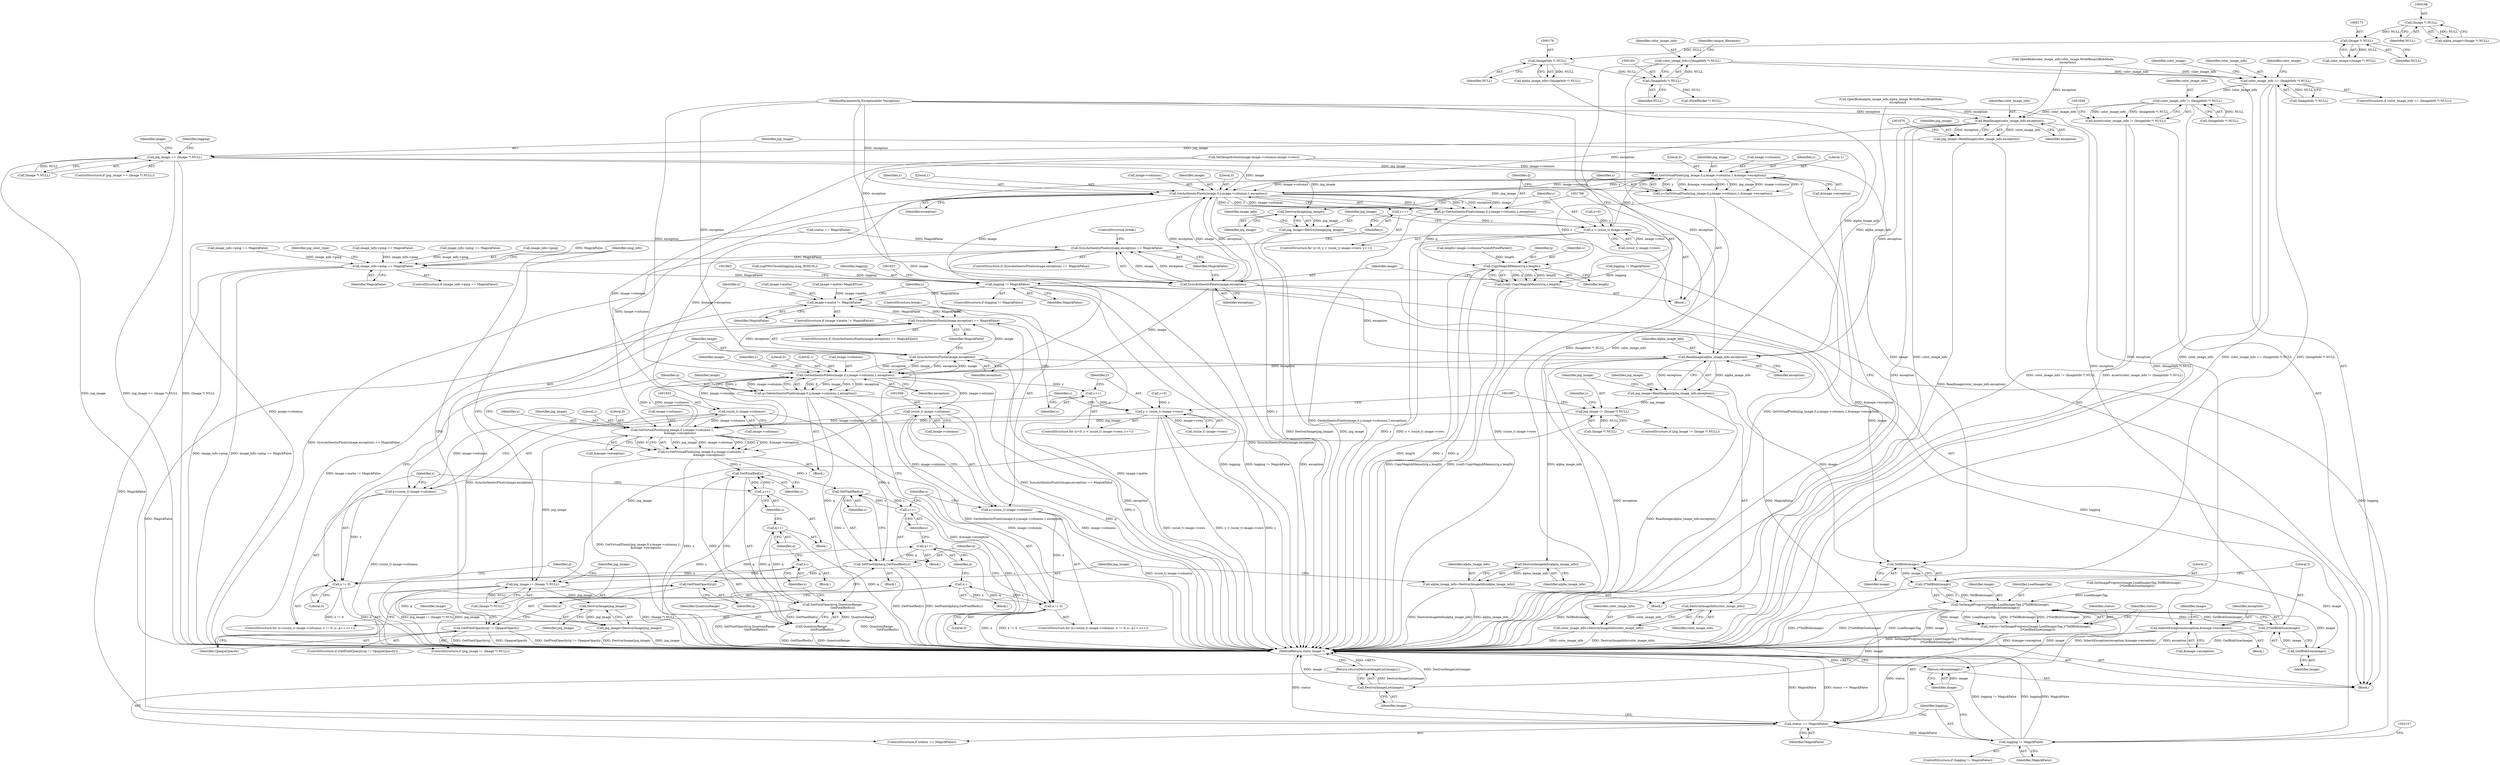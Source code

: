digraph "0_ImageMagick_46e3aabbf8d59a1bdebdbb65acb9b9e0484577d3@pointer" {
"1000180" [label="(Call,color_image_info=(ImageInfo *) NULL)"];
"1000182" [label="(Call,(ImageInfo *) NULL)"];
"1000177" [label="(Call,(ImageInfo *) NULL)"];
"1000172" [label="(Call,(Image *) NULL)"];
"1000167" [label="(Call,(Image *) NULL)"];
"1001589" [label="(Call,color_image_info == (ImageInfo *) NULL)"];
"1001643" [label="(Call,color_image_info != (ImageInfo *) NULL)"];
"1001642" [label="(Call,assert(color_image_info != (ImageInfo *) NULL))"];
"1001666" [label="(Call,ReadImage(color_image_info,exception))"];
"1001664" [label="(Call,jng_image=ReadImage(color_image_info,exception))"];
"1001686" [label="(Call,jng_image == (Image *) NULL)"];
"1001762" [label="(Call,GetVirtualPixels(jng_image,0,y,image->columns,1,&image->exception))"];
"1001760" [label="(Call,s=GetVirtualPixels(jng_image,0,y,image->columns,1,&image->exception))"];
"1001787" [label="(Call,CopyMagickMemory(q,s,length))"];
"1001785" [label="(Call,(void) CopyMagickMemory(q,s,length))"];
"1001776" [label="(Call,GetAuthenticPixels(image,0,y,image->columns,1,exception))"];
"1001757" [label="(Call,y++)"];
"1001750" [label="(Call,y < (ssize_t) image->rows)"];
"1001774" [label="(Call,q=GetAuthenticPixels(image,0,y,image->columns,1,exception))"];
"1001793" [label="(Call,SyncAuthenticPixels(image,exception))"];
"1001792" [label="(Call,SyncAuthenticPixels(image,exception) == MagickFalse)"];
"1001803" [label="(Call,image_info->ping == MagickFalse)"];
"1001853" [label="(Call,logging != MagickFalse)"];
"1001924" [label="(Call,image->matte != MagickFalse)"];
"1001990" [label="(Call,SyncAuthenticPixels(image,exception) == MagickFalse)"];
"1002146" [label="(Call,status == MagickFalse)"];
"1002153" [label="(Call,logging != MagickFalse)"];
"1001875" [label="(Call,ReadImage(alpha_image_info,exception))"];
"1001873" [label="(Call,jng_image=ReadImage(alpha_image_info,exception))"];
"1001879" [label="(Call,jng_image != (Image *) NULL)"];
"1001900" [label="(Call,GetVirtualPixels(jng_image,0,y,image->columns,1,\n                &image->exception))"];
"1001898" [label="(Call,s=GetVirtualPixels(jng_image,0,y,image->columns,1,\n                &image->exception))"];
"1001952" [label="(Call,GetPixelRed(s))"];
"1001946" [label="(Call,s++)"];
"1001950" [label="(Call,QuantumRange-\n                      GetPixelRed(s))"];
"1001948" [label="(Call,SetPixelOpacity(q,QuantumRange-\n                      GetPixelRed(s)))"];
"1001944" [label="(Call,q++)"];
"1001977" [label="(Call,GetPixelRed(s))"];
"1001972" [label="(Call,s++)"];
"1001975" [label="(Call,SetPixelAlpha(q,GetPixelRed(s)))"];
"1001981" [label="(Call,GetPixelOpacity(q))"];
"1001970" [label="(Call,q++)"];
"1001980" [label="(Call,GetPixelOpacity(q) != OpaqueOpacity)"];
"1001914" [label="(Call,GetAuthenticPixels(image,0,y,image->columns,1,exception))"];
"1001895" [label="(Call,y++)"];
"1001888" [label="(Call,y < (ssize_t) image->rows)"];
"1001912" [label="(Call,q=GetAuthenticPixels(image,0,y,image->columns,1,exception))"];
"1001932" [label="(Call,(ssize_t) image->columns)"];
"1001930" [label="(Call,x=(ssize_t) image->columns)"];
"1001937" [label="(Call,x != 0)"];
"1001941" [label="(Call,x--)"];
"1001958" [label="(Call,(ssize_t) image->columns)"];
"1001956" [label="(Call,x=(ssize_t) image->columns)"];
"1001963" [label="(Call,x != 0)"];
"1001967" [label="(Call,x--)"];
"1001991" [label="(Call,SyncAuthenticPixels(image,exception))"];
"1002139" [label="(Call,TellBlob(image))"];
"1002137" [label="(Call,2*TellBlob(image))"];
"1002134" [label="(Call,SetImageProgress(image,LoadImagesTag,2*TellBlob(image),\n    2*GetBlobSize(image)))"];
"1002132" [label="(Call,status=SetImageProgress(image,LoadImagesTag,2*TellBlob(image),\n    2*GetBlobSize(image)))"];
"1002150" [label="(Call,DestroyImageList(image))"];
"1002149" [label="(Return,return(DestroyImageList(image));)"];
"1002163" [label="(Return,return(image);)"];
"1002143" [label="(Call,GetBlobSize(image))"];
"1002141" [label="(Call,2*GetBlobSize(image))"];
"1002013" [label="(Call,jng_image != (Image *) NULL)"];
"1002020" [label="(Call,DestroyImage(jng_image))"];
"1002018" [label="(Call,jng_image=DestroyImage(jng_image))"];
"1002010" [label="(Call,DestroyImageInfo(alpha_image_info))"];
"1002008" [label="(Call,alpha_image_info=DestroyImageInfo(alpha_image_info))"];
"1001800" [label="(Call,DestroyImage(jng_image))"];
"1001798" [label="(Call,jng_image=DestroyImage(jng_image))"];
"1001683" [label="(Call,DestroyImageInfo(color_image_info))"];
"1001681" [label="(Call,color_image_info=DestroyImageInfo(color_image_info))"];
"1001737" [label="(Call,InheritException(exception,&image->exception))"];
"1001745" [label="(Identifier,image)"];
"1001807" [label="(Identifier,MagickFalse)"];
"1001668" [label="(Identifier,exception)"];
"1001855" [label="(Identifier,MagickFalse)"];
"1001770" [label="(Call,&image->exception)"];
"1001800" [label="(Call,DestroyImage(jng_image))"];
"1001736" [label="(Block,)"];
"1001792" [label="(Call,SyncAuthenticPixels(image,exception) == MagickFalse)"];
"1001813" [label="(Block,)"];
"1001923" [label="(ControlStructure,if (image->matte != MagickFalse))"];
"1002011" [label="(Identifier,alpha_image_info)"];
"1001776" [label="(Call,GetAuthenticPixels(image,0,y,image->columns,1,exception))"];
"1001682" [label="(Identifier,color_image_info)"];
"1001759" [label="(Block,)"];
"1001924" [label="(Call,image->matte != MagickFalse)"];
"1001779" [label="(Identifier,y)"];
"1001944" [label="(Call,q++)"];
"1001960" [label="(Call,image->columns)"];
"1001931" [label="(Identifier,x)"];
"1000174" [label="(Identifier,NULL)"];
"1001789" [label="(Identifier,s)"];
"1001876" [label="(Identifier,alpha_image_info)"];
"1001907" [label="(Literal,1)"];
"1001733" [label="(Call,status == MagickFalse)"];
"1001761" [label="(Identifier,s)"];
"1001877" [label="(Identifier,exception)"];
"1002165" [label="(MethodReturn,static Image *)"];
"1002148" [label="(Identifier,MagickFalse)"];
"1001902" [label="(Literal,0)"];
"1001751" [label="(Identifier,y)"];
"1001922" [label="(Identifier,exception)"];
"1001666" [label="(Call,ReadImage(color_image_info,exception))"];
"1001665" [label="(Identifier,jng_image)"];
"1001974" [label="(Block,)"];
"1002025" [label="(Identifier,mng_info)"];
"1000169" [label="(Identifier,NULL)"];
"1001951" [label="(Identifier,QuantumRange)"];
"1001724" [label="(Call,SetImageExtent(image,image->columns,image->rows))"];
"1001937" [label="(Call,x != 0)"];
"1000120" [label="(MethodParameterIn,ExceptionInfo *exception)"];
"1001968" [label="(Identifier,x)"];
"1001799" [label="(Identifier,jng_image)"];
"1001796" [label="(Identifier,MagickFalse)"];
"1001955" [label="(ControlStructure,for (x=(ssize_t) image->columns; x != 0; x--,q++,s++))"];
"1001790" [label="(Identifier,length)"];
"1001921" [label="(Literal,1)"];
"1001970" [label="(Call,q++)"];
"1001884" [label="(ControlStructure,for (y=0; y < (ssize_t) image->rows; y++))"];
"1001956" [label="(Call,x=(ssize_t) image->columns)"];
"1001952" [label="(Call,GetPixelRed(s))"];
"1000186" [label="(Identifier,unique_filenames)"];
"1001803" [label="(Call,image_info->ping == MagickFalse)"];
"1001995" [label="(ControlStructure,break;)"];
"1002135" [label="(Identifier,image)"];
"1001972" [label="(Call,s++)"];
"1002154" [label="(Identifier,logging)"];
"1001934" [label="(Call,image->columns)"];
"1001766" [label="(Call,image->columns)"];
"1002018" [label="(Call,jng_image=DestroyImage(jng_image))"];
"1002019" [label="(Identifier,jng_image)"];
"1001977" [label="(Call,GetPixelRed(s))"];
"1000654" [label="(Call,OpenBlob(color_image_info,color_image,WriteBinaryBlobMode,\n          exception))"];
"1001765" [label="(Identifier,y)"];
"1001774" [label="(Call,q=GetAuthenticPixels(image,0,y,image->columns,1,exception))"];
"1001928" [label="(Identifier,MagickFalse)"];
"1001918" [label="(Call,image->columns)"];
"1001994" [label="(Identifier,MagickFalse)"];
"1002163" [label="(Return,return(image);)"];
"1000673" [label="(Call,image_info->ping == MagickFalse)"];
"1001853" [label="(Call,logging != MagickFalse)"];
"1001643" [label="(Call,color_image_info != (ImageInfo *) NULL)"];
"1001983" [label="(Identifier,OpaqueOpacity)"];
"1001791" [label="(ControlStructure,if (SyncAuthenticPixels(image,exception) == MagickFalse))"];
"1002142" [label="(Literal,2)"];
"1001958" [label="(Call,(ssize_t) image->columns)"];
"1001683" [label="(Call,DestroyImageInfo(color_image_info))"];
"1001664" [label="(Call,jng_image=ReadImage(color_image_info,exception))"];
"1000910" [label="(Call,image_info->ping == MagickFalse)"];
"1001750" [label="(Call,y < (ssize_t) image->rows)"];
"1001976" [label="(Identifier,q)"];
"1001929" [label="(ControlStructure,for (x=(ssize_t) image->columns; x != 0; x--,q++,s++))"];
"1001797" [label="(ControlStructure,break;)"];
"1001896" [label="(Identifier,y)"];
"1002164" [label="(Identifier,image)"];
"1001804" [label="(Call,image_info->ping)"];
"1001963" [label="(Call,x != 0)"];
"1001875" [label="(Call,ReadImage(alpha_image_info,exception))"];
"1001953" [label="(Identifier,s)"];
"1002012" [label="(ControlStructure,if (jng_image != (Image *) NULL))"];
"1001885" [label="(Call,y=0)"];
"1000747" [label="(Call,OpenBlob(alpha_image_info,alpha_image,WriteBinaryBlobMode,\n              exception))"];
"1002153" [label="(Call,logging != MagickFalse)"];
"1002132" [label="(Call,status=SetImageProgress(image,LoadImagesTag,2*TellBlob(image),\n    2*GetBlobSize(image)))"];
"1001949" [label="(Identifier,q)"];
"1001597" [label="(Identifier,color_image)"];
"1001969" [label="(Block,)"];
"1001890" [label="(Call,(ssize_t) image->rows)"];
"1002137" [label="(Call,2*TellBlob(image))"];
"1001645" [label="(Call,(ImageInfo *) NULL)"];
"1002013" [label="(Call,jng_image != (Image *) NULL)"];
"1002136" [label="(Identifier,LoadImagesTag)"];
"1002008" [label="(Call,alpha_image_info=DestroyImageInfo(alpha_image_info))"];
"1001915" [label="(Identifier,image)"];
"1001897" [label="(Block,)"];
"1001785" [label="(Call,(void) CopyMagickMemory(q,s,length))"];
"1002152" [label="(ControlStructure,if (logging != MagickFalse))"];
"1001967" [label="(Call,x--)"];
"1001852" [label="(ControlStructure,if (logging != MagickFalse))"];
"1001989" [label="(ControlStructure,if (SyncAuthenticPixels(image,exception) == MagickFalse))"];
"1001783" [label="(Literal,1)"];
"1001879" [label="(Call,jng_image != (Image *) NULL)"];
"1001904" [label="(Call,image->columns)"];
"1001941" [label="(Call,x--)"];
"1001932" [label="(Call,(ssize_t) image->columns)"];
"1001945" [label="(Identifier,q)"];
"1002146" [label="(Call,status == MagickFalse)"];
"1001888" [label="(Call,y < (ssize_t) image->rows)"];
"1001739" [label="(Call,&image->exception)"];
"1001758" [label="(Identifier,y)"];
"1001873" [label="(Call,jng_image=ReadImage(alpha_image_info,exception))"];
"1000184" [label="(Identifier,NULL)"];
"1001993" [label="(Identifier,exception)"];
"1001881" [label="(Call,(Image *) NULL)"];
"1001685" [label="(ControlStructure,if (jng_image == (Image *) NULL))"];
"1000996" [label="(Call,image_info->ping == MagickFalse)"];
"1001854" [label="(Identifier,logging)"];
"1002147" [label="(Identifier,status)"];
"1001889" [label="(Identifier,y)"];
"1001947" [label="(Identifier,s)"];
"1001940" [label="(Block,)"];
"1001787" [label="(Call,CopyMagickMemory(q,s,length))"];
"1001780" [label="(Call,image->columns)"];
"1001769" [label="(Literal,1)"];
"1002138" [label="(Literal,2)"];
"1001760" [label="(Call,s=GetVirtualPixels(jng_image,0,y,image->columns,1,&image->exception))"];
"1001966" [label="(Block,)"];
"1001900" [label="(Call,GetVirtualPixels(jng_image,0,y,image->columns,1,\n                &image->exception))"];
"1001991" [label="(Call,SyncAuthenticPixels(image,exception))"];
"1001746" [label="(ControlStructure,for (y=0; y < (ssize_t) image->rows; y++))"];
"1001964" [label="(Identifier,x)"];
"1000177" [label="(Call,(ImageInfo *) NULL)"];
"1002021" [label="(Identifier,jng_image)"];
"1001644" [label="(Identifier,color_image_info)"];
"1001943" [label="(Block,)"];
"1001795" [label="(Identifier,exception)"];
"1001591" [label="(Call,(ImageInfo *) NULL)"];
"1001642" [label="(Call,assert(color_image_info != (ImageInfo *) NULL))"];
"1001737" [label="(Call,InheritException(exception,&image->exception))"];
"1001984" [label="(Call,image->matte=MagickTrue)"];
"1002155" [label="(Identifier,MagickFalse)"];
"1002020" [label="(Call,DestroyImage(jng_image))"];
"1001982" [label="(Identifier,q)"];
"1002134" [label="(Call,SetImageProgress(image,LoadImagesTag,2*TellBlob(image),\n    2*GetBlobSize(image)))"];
"1001990" [label="(Call,SyncAuthenticPixels(image,exception) == MagickFalse)"];
"1001764" [label="(Literal,0)"];
"1001805" [label="(Identifier,image_info)"];
"1001667" [label="(Identifier,color_image_info)"];
"1001903" [label="(Identifier,y)"];
"1001901" [label="(Identifier,jng_image)"];
"1002144" [label="(Identifier,image)"];
"1001801" [label="(Identifier,jng_image)"];
"1001912" [label="(Call,q=GetAuthenticPixels(image,0,y,image->columns,1,exception))"];
"1001925" [label="(Call,image->matte)"];
"1001777" [label="(Identifier,image)"];
"1001802" [label="(ControlStructure,if (image_info->ping == MagickFalse))"];
"1001886" [label="(Identifier,y)"];
"1001793" [label="(Call,SyncAuthenticPixels(image,exception))"];
"1000172" [label="(Call,(Image *) NULL)"];
"1001714" [label="(Call,length=image->columns*sizeof(PixelPacket))"];
"1001957" [label="(Identifier,x)"];
"1001811" [label="(Identifier,jng_color_type)"];
"1000182" [label="(Call,(ImageInfo *) NULL)"];
"1001979" [label="(ControlStructure,if (GetPixelOpacity(q) != OpaqueOpacity))"];
"1002151" [label="(Identifier,image)"];
"1001874" [label="(Identifier,jng_image)"];
"1001913" [label="(Identifier,q)"];
"1001971" [label="(Identifier,q)"];
"1002150" [label="(Call,DestroyImageList(image))"];
"1000121" [label="(Block,)"];
"1000167" [label="(Call,(Image *) NULL)"];
"1001975" [label="(Call,SetPixelAlpha(q,GetPixelRed(s)))"];
"1002141" [label="(Call,2*GetBlobSize(image))"];
"1001986" [label="(Identifier,image)"];
"1001681" [label="(Call,color_image_info=DestroyImageInfo(color_image_info))"];
"1001696" [label="(Identifier,logging)"];
"1001950" [label="(Call,QuantumRange-\n                      GetPixelRed(s))"];
"1001948" [label="(Call,SetPixelOpacity(q,QuantumRange-\n                      GetPixelRed(s)))"];
"1002014" [label="(Identifier,jng_image)"];
"1000179" [label="(Identifier,NULL)"];
"1001914" [label="(Call,GetAuthenticPixels(image,0,y,image->columns,1,exception))"];
"1000203" [label="(Call,(PixelPacket *) NULL)"];
"1001992" [label="(Identifier,image)"];
"1002009" [label="(Identifier,alpha_image_info)"];
"1001612" [label="(Identifier,color_image)"];
"1001693" [label="(Identifier,image)"];
"1001828" [label="(Call,LogPNGChunk(logging,mng_IEND,0L))"];
"1000180" [label="(Call,color_image_info=(ImageInfo *) NULL)"];
"1001878" [label="(ControlStructure,if (jng_image != (Image *) NULL))"];
"1001917" [label="(Identifier,y)"];
"1001965" [label="(Literal,0)"];
"1001898" [label="(Call,s=GetVirtualPixels(jng_image,0,y,image->columns,1,\n                &image->exception))"];
"1002145" [label="(ControlStructure,if (status == MagickFalse))"];
"1001775" [label="(Identifier,q)"];
"1001930" [label="(Call,x=(ssize_t) image->columns)"];
"1001939" [label="(Literal,0)"];
"1001899" [label="(Identifier,s)"];
"1000170" [label="(Call,color_image=(Image *) NULL)"];
"1001588" [label="(ControlStructure,if (color_image_info == (ImageInfo *) NULL))"];
"1001926" [label="(Identifier,image)"];
"1001590" [label="(Identifier,color_image_info)"];
"1001763" [label="(Identifier,jng_image)"];
"1002149" [label="(Return,return(DestroyImageList(image));)"];
"1001942" [label="(Identifier,x)"];
"1001747" [label="(Call,y=0)"];
"1002140" [label="(Identifier,image)"];
"1001738" [label="(Identifier,exception)"];
"1002133" [label="(Identifier,status)"];
"1001938" [label="(Identifier,x)"];
"1001798" [label="(Call,jng_image=DestroyImage(jng_image))"];
"1001784" [label="(Identifier,exception)"];
"1001589" [label="(Call,color_image_info == (ImageInfo *) NULL)"];
"1001752" [label="(Call,(ssize_t) image->rows)"];
"1001980" [label="(Call,GetPixelOpacity(q) != OpaqueOpacity)"];
"1001762" [label="(Call,GetVirtualPixels(jng_image,0,y,image->columns,1,&image->exception))"];
"1002143" [label="(Call,GetBlobSize(image))"];
"1000252" [label="(Call,SetImageProgress(image,LoadImagesTag,TellBlob(image),\n      2*GetBlobSize(image)))"];
"1001880" [label="(Identifier,jng_image)"];
"1001688" [label="(Call,(Image *) NULL)"];
"1001978" [label="(Identifier,s)"];
"1001973" [label="(Identifier,s)"];
"1001757" [label="(Call,y++)"];
"1001788" [label="(Identifier,q)"];
"1000181" [label="(Identifier,color_image_info)"];
"1001916" [label="(Literal,0)"];
"1001684" [label="(Identifier,color_image_info)"];
"1002139" [label="(Call,TellBlob(image))"];
"1001908" [label="(Call,&image->exception)"];
"1001794" [label="(Identifier,image)"];
"1002010" [label="(Call,DestroyImageInfo(alpha_image_info))"];
"1002015" [label="(Call,(Image *) NULL)"];
"1001687" [label="(Identifier,jng_image)"];
"1001778" [label="(Literal,0)"];
"1001686" [label="(Call,jng_image == (Image *) NULL)"];
"1000165" [label="(Call,alpha_image=(Image *) NULL)"];
"1001695" [label="(Call,logging != MagickFalse)"];
"1001946" [label="(Call,s++)"];
"1001895" [label="(Call,y++)"];
"1001981" [label="(Call,GetPixelOpacity(q))"];
"1000175" [label="(Call,alpha_image_info=(ImageInfo *) NULL)"];
"1000180" -> "1000121"  [label="AST: "];
"1000180" -> "1000182"  [label="CFG: "];
"1000181" -> "1000180"  [label="AST: "];
"1000182" -> "1000180"  [label="AST: "];
"1000186" -> "1000180"  [label="CFG: "];
"1000180" -> "1002165"  [label="DDG: (ImageInfo *) NULL"];
"1000180" -> "1002165"  [label="DDG: color_image_info"];
"1000182" -> "1000180"  [label="DDG: NULL"];
"1000180" -> "1001589"  [label="DDG: color_image_info"];
"1000182" -> "1000184"  [label="CFG: "];
"1000183" -> "1000182"  [label="AST: "];
"1000184" -> "1000182"  [label="AST: "];
"1000177" -> "1000182"  [label="DDG: NULL"];
"1000182" -> "1000203"  [label="DDG: NULL"];
"1000177" -> "1000175"  [label="AST: "];
"1000177" -> "1000179"  [label="CFG: "];
"1000178" -> "1000177"  [label="AST: "];
"1000179" -> "1000177"  [label="AST: "];
"1000175" -> "1000177"  [label="CFG: "];
"1000177" -> "1000175"  [label="DDG: NULL"];
"1000172" -> "1000177"  [label="DDG: NULL"];
"1000172" -> "1000170"  [label="AST: "];
"1000172" -> "1000174"  [label="CFG: "];
"1000173" -> "1000172"  [label="AST: "];
"1000174" -> "1000172"  [label="AST: "];
"1000170" -> "1000172"  [label="CFG: "];
"1000172" -> "1000170"  [label="DDG: NULL"];
"1000167" -> "1000172"  [label="DDG: NULL"];
"1000167" -> "1000165"  [label="AST: "];
"1000167" -> "1000169"  [label="CFG: "];
"1000168" -> "1000167"  [label="AST: "];
"1000169" -> "1000167"  [label="AST: "];
"1000165" -> "1000167"  [label="CFG: "];
"1000167" -> "1000165"  [label="DDG: NULL"];
"1001589" -> "1001588"  [label="AST: "];
"1001589" -> "1001591"  [label="CFG: "];
"1001590" -> "1001589"  [label="AST: "];
"1001591" -> "1001589"  [label="AST: "];
"1001597" -> "1001589"  [label="CFG: "];
"1001612" -> "1001589"  [label="CFG: "];
"1001589" -> "1002165"  [label="DDG: color_image_info == (ImageInfo *) NULL"];
"1001589" -> "1002165"  [label="DDG: (ImageInfo *) NULL"];
"1001589" -> "1002165"  [label="DDG: color_image_info"];
"1000654" -> "1001589"  [label="DDG: color_image_info"];
"1001591" -> "1001589"  [label="DDG: NULL"];
"1001589" -> "1001643"  [label="DDG: color_image_info"];
"1001643" -> "1001642"  [label="AST: "];
"1001643" -> "1001645"  [label="CFG: "];
"1001644" -> "1001643"  [label="AST: "];
"1001645" -> "1001643"  [label="AST: "];
"1001642" -> "1001643"  [label="CFG: "];
"1001643" -> "1002165"  [label="DDG: (ImageInfo *) NULL"];
"1001643" -> "1001642"  [label="DDG: color_image_info"];
"1001643" -> "1001642"  [label="DDG: (ImageInfo *) NULL"];
"1001645" -> "1001643"  [label="DDG: NULL"];
"1001643" -> "1001666"  [label="DDG: color_image_info"];
"1001642" -> "1000121"  [label="AST: "];
"1001649" -> "1001642"  [label="CFG: "];
"1001642" -> "1002165"  [label="DDG: color_image_info != (ImageInfo *) NULL"];
"1001642" -> "1002165"  [label="DDG: assert(color_image_info != (ImageInfo *) NULL)"];
"1001666" -> "1001664"  [label="AST: "];
"1001666" -> "1001668"  [label="CFG: "];
"1001667" -> "1001666"  [label="AST: "];
"1001668" -> "1001666"  [label="AST: "];
"1001664" -> "1001666"  [label="CFG: "];
"1001666" -> "1002165"  [label="DDG: exception"];
"1001666" -> "1001664"  [label="DDG: color_image_info"];
"1001666" -> "1001664"  [label="DDG: exception"];
"1000747" -> "1001666"  [label="DDG: exception"];
"1000654" -> "1001666"  [label="DDG: exception"];
"1000120" -> "1001666"  [label="DDG: exception"];
"1001666" -> "1001683"  [label="DDG: color_image_info"];
"1001666" -> "1001737"  [label="DDG: exception"];
"1001666" -> "1001776"  [label="DDG: exception"];
"1001666" -> "1001875"  [label="DDG: exception"];
"1001664" -> "1000121"  [label="AST: "];
"1001665" -> "1001664"  [label="AST: "];
"1001670" -> "1001664"  [label="CFG: "];
"1001664" -> "1002165"  [label="DDG: ReadImage(color_image_info,exception)"];
"1001664" -> "1001686"  [label="DDG: jng_image"];
"1001686" -> "1001685"  [label="AST: "];
"1001686" -> "1001688"  [label="CFG: "];
"1001687" -> "1001686"  [label="AST: "];
"1001688" -> "1001686"  [label="AST: "];
"1001693" -> "1001686"  [label="CFG: "];
"1001696" -> "1001686"  [label="CFG: "];
"1001686" -> "1002165"  [label="DDG: jng_image == (Image *) NULL"];
"1001686" -> "1002165"  [label="DDG: (Image *) NULL"];
"1001686" -> "1002165"  [label="DDG: jng_image"];
"1001688" -> "1001686"  [label="DDG: NULL"];
"1001686" -> "1001762"  [label="DDG: jng_image"];
"1001686" -> "1001800"  [label="DDG: jng_image"];
"1001762" -> "1001760"  [label="AST: "];
"1001762" -> "1001770"  [label="CFG: "];
"1001763" -> "1001762"  [label="AST: "];
"1001764" -> "1001762"  [label="AST: "];
"1001765" -> "1001762"  [label="AST: "];
"1001766" -> "1001762"  [label="AST: "];
"1001769" -> "1001762"  [label="AST: "];
"1001770" -> "1001762"  [label="AST: "];
"1001760" -> "1001762"  [label="CFG: "];
"1001762" -> "1002165"  [label="DDG: &image->exception"];
"1001762" -> "1001760"  [label="DDG: y"];
"1001762" -> "1001760"  [label="DDG: &image->exception"];
"1001762" -> "1001760"  [label="DDG: 1"];
"1001762" -> "1001760"  [label="DDG: jng_image"];
"1001762" -> "1001760"  [label="DDG: image->columns"];
"1001762" -> "1001760"  [label="DDG: 0"];
"1001750" -> "1001762"  [label="DDG: y"];
"1001724" -> "1001762"  [label="DDG: image->columns"];
"1001776" -> "1001762"  [label="DDG: image->columns"];
"1001762" -> "1001776"  [label="DDG: y"];
"1001762" -> "1001776"  [label="DDG: image->columns"];
"1001762" -> "1001800"  [label="DDG: jng_image"];
"1001762" -> "1001900"  [label="DDG: &image->exception"];
"1001760" -> "1001759"  [label="AST: "];
"1001761" -> "1001760"  [label="AST: "];
"1001775" -> "1001760"  [label="CFG: "];
"1001760" -> "1002165"  [label="DDG: GetVirtualPixels(jng_image,0,y,image->columns,1,&image->exception)"];
"1001760" -> "1001787"  [label="DDG: s"];
"1001787" -> "1001785"  [label="AST: "];
"1001787" -> "1001790"  [label="CFG: "];
"1001788" -> "1001787"  [label="AST: "];
"1001789" -> "1001787"  [label="AST: "];
"1001790" -> "1001787"  [label="AST: "];
"1001785" -> "1001787"  [label="CFG: "];
"1001787" -> "1002165"  [label="DDG: length"];
"1001787" -> "1002165"  [label="DDG: s"];
"1001787" -> "1002165"  [label="DDG: q"];
"1001787" -> "1001785"  [label="DDG: q"];
"1001787" -> "1001785"  [label="DDG: s"];
"1001787" -> "1001785"  [label="DDG: length"];
"1001774" -> "1001787"  [label="DDG: q"];
"1001714" -> "1001787"  [label="DDG: length"];
"1001785" -> "1001759"  [label="AST: "];
"1001786" -> "1001785"  [label="AST: "];
"1001794" -> "1001785"  [label="CFG: "];
"1001785" -> "1002165"  [label="DDG: CopyMagickMemory(q,s,length)"];
"1001785" -> "1002165"  [label="DDG: (void) CopyMagickMemory(q,s,length)"];
"1001776" -> "1001774"  [label="AST: "];
"1001776" -> "1001784"  [label="CFG: "];
"1001777" -> "1001776"  [label="AST: "];
"1001778" -> "1001776"  [label="AST: "];
"1001779" -> "1001776"  [label="AST: "];
"1001780" -> "1001776"  [label="AST: "];
"1001783" -> "1001776"  [label="AST: "];
"1001784" -> "1001776"  [label="AST: "];
"1001774" -> "1001776"  [label="CFG: "];
"1001776" -> "1002165"  [label="DDG: image->columns"];
"1001776" -> "1002165"  [label="DDG: y"];
"1001776" -> "1001757"  [label="DDG: y"];
"1001776" -> "1001774"  [label="DDG: y"];
"1001776" -> "1001774"  [label="DDG: 0"];
"1001776" -> "1001774"  [label="DDG: exception"];
"1001776" -> "1001774"  [label="DDG: image"];
"1001776" -> "1001774"  [label="DDG: 1"];
"1001776" -> "1001774"  [label="DDG: image->columns"];
"1001724" -> "1001776"  [label="DDG: image"];
"1001793" -> "1001776"  [label="DDG: image"];
"1001793" -> "1001776"  [label="DDG: exception"];
"1000120" -> "1001776"  [label="DDG: exception"];
"1001776" -> "1001793"  [label="DDG: image"];
"1001776" -> "1001793"  [label="DDG: exception"];
"1001776" -> "1001900"  [label="DDG: image->columns"];
"1001757" -> "1001746"  [label="AST: "];
"1001757" -> "1001758"  [label="CFG: "];
"1001758" -> "1001757"  [label="AST: "];
"1001751" -> "1001757"  [label="CFG: "];
"1001757" -> "1001750"  [label="DDG: y"];
"1001750" -> "1001746"  [label="AST: "];
"1001750" -> "1001752"  [label="CFG: "];
"1001751" -> "1001750"  [label="AST: "];
"1001752" -> "1001750"  [label="AST: "];
"1001761" -> "1001750"  [label="CFG: "];
"1001799" -> "1001750"  [label="CFG: "];
"1001750" -> "1002165"  [label="DDG: y"];
"1001750" -> "1002165"  [label="DDG: y < (ssize_t) image->rows"];
"1001750" -> "1002165"  [label="DDG: (ssize_t) image->rows"];
"1001747" -> "1001750"  [label="DDG: y"];
"1001752" -> "1001750"  [label="DDG: image->rows"];
"1001774" -> "1001759"  [label="AST: "];
"1001775" -> "1001774"  [label="AST: "];
"1001786" -> "1001774"  [label="CFG: "];
"1001774" -> "1002165"  [label="DDG: GetAuthenticPixels(image,0,y,image->columns,1,exception)"];
"1001793" -> "1001792"  [label="AST: "];
"1001793" -> "1001795"  [label="CFG: "];
"1001794" -> "1001793"  [label="AST: "];
"1001795" -> "1001793"  [label="AST: "];
"1001796" -> "1001793"  [label="CFG: "];
"1001793" -> "1002165"  [label="DDG: exception"];
"1001793" -> "1001792"  [label="DDG: image"];
"1001793" -> "1001792"  [label="DDG: exception"];
"1000120" -> "1001793"  [label="DDG: exception"];
"1001793" -> "1001875"  [label="DDG: exception"];
"1001793" -> "1001914"  [label="DDG: image"];
"1001793" -> "1002139"  [label="DDG: image"];
"1001792" -> "1001791"  [label="AST: "];
"1001792" -> "1001796"  [label="CFG: "];
"1001796" -> "1001792"  [label="AST: "];
"1001797" -> "1001792"  [label="CFG: "];
"1001758" -> "1001792"  [label="CFG: "];
"1001792" -> "1002165"  [label="DDG: SyncAuthenticPixels(image,exception) == MagickFalse"];
"1001792" -> "1002165"  [label="DDG: SyncAuthenticPixels(image,exception)"];
"1001733" -> "1001792"  [label="DDG: MagickFalse"];
"1001792" -> "1001803"  [label="DDG: MagickFalse"];
"1001803" -> "1001802"  [label="AST: "];
"1001803" -> "1001807"  [label="CFG: "];
"1001804" -> "1001803"  [label="AST: "];
"1001807" -> "1001803"  [label="AST: "];
"1001811" -> "1001803"  [label="CFG: "];
"1002025" -> "1001803"  [label="CFG: "];
"1001803" -> "1002165"  [label="DDG: image_info->ping"];
"1001803" -> "1002165"  [label="DDG: image_info->ping == MagickFalse"];
"1000910" -> "1001803"  [label="DDG: image_info->ping"];
"1000996" -> "1001803"  [label="DDG: image_info->ping"];
"1000673" -> "1001803"  [label="DDG: image_info->ping"];
"1001733" -> "1001803"  [label="DDG: MagickFalse"];
"1001803" -> "1001853"  [label="DDG: MagickFalse"];
"1001803" -> "1002146"  [label="DDG: MagickFalse"];
"1001853" -> "1001852"  [label="AST: "];
"1001853" -> "1001855"  [label="CFG: "];
"1001854" -> "1001853"  [label="AST: "];
"1001855" -> "1001853"  [label="AST: "];
"1001857" -> "1001853"  [label="CFG: "];
"1001863" -> "1001853"  [label="CFG: "];
"1001853" -> "1002165"  [label="DDG: logging"];
"1001853" -> "1002165"  [label="DDG: logging != MagickFalse"];
"1001695" -> "1001853"  [label="DDG: logging"];
"1001828" -> "1001853"  [label="DDG: logging"];
"1001853" -> "1001924"  [label="DDG: MagickFalse"];
"1001853" -> "1002146"  [label="DDG: MagickFalse"];
"1001853" -> "1002153"  [label="DDG: logging"];
"1001924" -> "1001923"  [label="AST: "];
"1001924" -> "1001928"  [label="CFG: "];
"1001925" -> "1001924"  [label="AST: "];
"1001928" -> "1001924"  [label="AST: "];
"1001931" -> "1001924"  [label="CFG: "];
"1001957" -> "1001924"  [label="CFG: "];
"1001924" -> "1002165"  [label="DDG: image->matte != MagickFalse"];
"1001924" -> "1002165"  [label="DDG: image->matte"];
"1001984" -> "1001924"  [label="DDG: image->matte"];
"1001990" -> "1001924"  [label="DDG: MagickFalse"];
"1001924" -> "1001990"  [label="DDG: MagickFalse"];
"1001990" -> "1001989"  [label="AST: "];
"1001990" -> "1001994"  [label="CFG: "];
"1001991" -> "1001990"  [label="AST: "];
"1001994" -> "1001990"  [label="AST: "];
"1001995" -> "1001990"  [label="CFG: "];
"1001896" -> "1001990"  [label="CFG: "];
"1001990" -> "1002165"  [label="DDG: SyncAuthenticPixels(image,exception)"];
"1001990" -> "1002165"  [label="DDG: SyncAuthenticPixels(image,exception) == MagickFalse"];
"1001991" -> "1001990"  [label="DDG: image"];
"1001991" -> "1001990"  [label="DDG: exception"];
"1001990" -> "1002146"  [label="DDG: MagickFalse"];
"1002146" -> "1002145"  [label="AST: "];
"1002146" -> "1002148"  [label="CFG: "];
"1002147" -> "1002146"  [label="AST: "];
"1002148" -> "1002146"  [label="AST: "];
"1002151" -> "1002146"  [label="CFG: "];
"1002154" -> "1002146"  [label="CFG: "];
"1002146" -> "1002165"  [label="DDG: status == MagickFalse"];
"1002146" -> "1002165"  [label="DDG: status"];
"1002146" -> "1002165"  [label="DDG: MagickFalse"];
"1002132" -> "1002146"  [label="DDG: status"];
"1002146" -> "1002153"  [label="DDG: MagickFalse"];
"1002153" -> "1002152"  [label="AST: "];
"1002153" -> "1002155"  [label="CFG: "];
"1002154" -> "1002153"  [label="AST: "];
"1002155" -> "1002153"  [label="AST: "];
"1002157" -> "1002153"  [label="CFG: "];
"1002164" -> "1002153"  [label="CFG: "];
"1002153" -> "1002165"  [label="DDG: logging != MagickFalse"];
"1002153" -> "1002165"  [label="DDG: logging"];
"1002153" -> "1002165"  [label="DDG: MagickFalse"];
"1001695" -> "1002153"  [label="DDG: logging"];
"1001875" -> "1001873"  [label="AST: "];
"1001875" -> "1001877"  [label="CFG: "];
"1001876" -> "1001875"  [label="AST: "];
"1001877" -> "1001875"  [label="AST: "];
"1001873" -> "1001875"  [label="CFG: "];
"1001875" -> "1002165"  [label="DDG: exception"];
"1001875" -> "1001873"  [label="DDG: alpha_image_info"];
"1001875" -> "1001873"  [label="DDG: exception"];
"1000747" -> "1001875"  [label="DDG: alpha_image_info"];
"1000175" -> "1001875"  [label="DDG: alpha_image_info"];
"1000120" -> "1001875"  [label="DDG: exception"];
"1001875" -> "1001914"  [label="DDG: exception"];
"1001875" -> "1002010"  [label="DDG: alpha_image_info"];
"1001873" -> "1001813"  [label="AST: "];
"1001874" -> "1001873"  [label="AST: "];
"1001880" -> "1001873"  [label="CFG: "];
"1001873" -> "1002165"  [label="DDG: ReadImage(alpha_image_info,exception)"];
"1001873" -> "1001879"  [label="DDG: jng_image"];
"1001879" -> "1001878"  [label="AST: "];
"1001879" -> "1001881"  [label="CFG: "];
"1001880" -> "1001879"  [label="AST: "];
"1001881" -> "1001879"  [label="AST: "];
"1001886" -> "1001879"  [label="CFG: "];
"1001997" -> "1001879"  [label="CFG: "];
"1001881" -> "1001879"  [label="DDG: NULL"];
"1001879" -> "1001900"  [label="DDG: jng_image"];
"1001879" -> "1002013"  [label="DDG: jng_image"];
"1001900" -> "1001898"  [label="AST: "];
"1001900" -> "1001908"  [label="CFG: "];
"1001901" -> "1001900"  [label="AST: "];
"1001902" -> "1001900"  [label="AST: "];
"1001903" -> "1001900"  [label="AST: "];
"1001904" -> "1001900"  [label="AST: "];
"1001907" -> "1001900"  [label="AST: "];
"1001908" -> "1001900"  [label="AST: "];
"1001898" -> "1001900"  [label="CFG: "];
"1001900" -> "1002165"  [label="DDG: &image->exception"];
"1001900" -> "1001898"  [label="DDG: jng_image"];
"1001900" -> "1001898"  [label="DDG: image->columns"];
"1001900" -> "1001898"  [label="DDG: 1"];
"1001900" -> "1001898"  [label="DDG: y"];
"1001900" -> "1001898"  [label="DDG: &image->exception"];
"1001900" -> "1001898"  [label="DDG: 0"];
"1001888" -> "1001900"  [label="DDG: y"];
"1001724" -> "1001900"  [label="DDG: image->columns"];
"1001932" -> "1001900"  [label="DDG: image->columns"];
"1001958" -> "1001900"  [label="DDG: image->columns"];
"1001900" -> "1001914"  [label="DDG: y"];
"1001900" -> "1001914"  [label="DDG: image->columns"];
"1001900" -> "1002013"  [label="DDG: jng_image"];
"1001898" -> "1001897"  [label="AST: "];
"1001899" -> "1001898"  [label="AST: "];
"1001913" -> "1001898"  [label="CFG: "];
"1001898" -> "1002165"  [label="DDG: s"];
"1001898" -> "1002165"  [label="DDG: GetVirtualPixels(jng_image,0,y,image->columns,1,\n                &image->exception)"];
"1001898" -> "1001952"  [label="DDG: s"];
"1001898" -> "1001977"  [label="DDG: s"];
"1001952" -> "1001950"  [label="AST: "];
"1001952" -> "1001953"  [label="CFG: "];
"1001953" -> "1001952"  [label="AST: "];
"1001950" -> "1001952"  [label="CFG: "];
"1001952" -> "1001946"  [label="DDG: s"];
"1001952" -> "1001950"  [label="DDG: s"];
"1001946" -> "1001952"  [label="DDG: s"];
"1001946" -> "1001943"  [label="AST: "];
"1001946" -> "1001947"  [label="CFG: "];
"1001947" -> "1001946"  [label="AST: "];
"1001938" -> "1001946"  [label="CFG: "];
"1001946" -> "1002165"  [label="DDG: s"];
"1001950" -> "1001948"  [label="AST: "];
"1001951" -> "1001950"  [label="AST: "];
"1001948" -> "1001950"  [label="CFG: "];
"1001950" -> "1002165"  [label="DDG: GetPixelRed(s)"];
"1001950" -> "1002165"  [label="DDG: QuantumRange"];
"1001950" -> "1001948"  [label="DDG: QuantumRange"];
"1001950" -> "1001948"  [label="DDG: GetPixelRed(s)"];
"1001948" -> "1001929"  [label="AST: "];
"1001949" -> "1001948"  [label="AST: "];
"1001942" -> "1001948"  [label="CFG: "];
"1001948" -> "1002165"  [label="DDG: QuantumRange-\n                      GetPixelRed(s)"];
"1001948" -> "1002165"  [label="DDG: SetPixelOpacity(q,QuantumRange-\n                      GetPixelRed(s))"];
"1001948" -> "1001944"  [label="DDG: q"];
"1001944" -> "1001948"  [label="DDG: q"];
"1001912" -> "1001948"  [label="DDG: q"];
"1001944" -> "1001943"  [label="AST: "];
"1001944" -> "1001945"  [label="CFG: "];
"1001945" -> "1001944"  [label="AST: "];
"1001947" -> "1001944"  [label="CFG: "];
"1001944" -> "1002165"  [label="DDG: q"];
"1001977" -> "1001975"  [label="AST: "];
"1001977" -> "1001978"  [label="CFG: "];
"1001978" -> "1001977"  [label="AST: "];
"1001975" -> "1001977"  [label="CFG: "];
"1001977" -> "1001972"  [label="DDG: s"];
"1001977" -> "1001975"  [label="DDG: s"];
"1001972" -> "1001977"  [label="DDG: s"];
"1001972" -> "1001969"  [label="AST: "];
"1001972" -> "1001973"  [label="CFG: "];
"1001973" -> "1001972"  [label="AST: "];
"1001964" -> "1001972"  [label="CFG: "];
"1001972" -> "1002165"  [label="DDG: s"];
"1001975" -> "1001974"  [label="AST: "];
"1001976" -> "1001975"  [label="AST: "];
"1001982" -> "1001975"  [label="CFG: "];
"1001975" -> "1002165"  [label="DDG: SetPixelAlpha(q,GetPixelRed(s))"];
"1001975" -> "1002165"  [label="DDG: GetPixelRed(s)"];
"1001970" -> "1001975"  [label="DDG: q"];
"1001912" -> "1001975"  [label="DDG: q"];
"1001975" -> "1001981"  [label="DDG: q"];
"1001981" -> "1001980"  [label="AST: "];
"1001981" -> "1001982"  [label="CFG: "];
"1001982" -> "1001981"  [label="AST: "];
"1001983" -> "1001981"  [label="CFG: "];
"1001981" -> "1001970"  [label="DDG: q"];
"1001981" -> "1001980"  [label="DDG: q"];
"1001970" -> "1001969"  [label="AST: "];
"1001970" -> "1001971"  [label="CFG: "];
"1001971" -> "1001970"  [label="AST: "];
"1001973" -> "1001970"  [label="CFG: "];
"1001970" -> "1002165"  [label="DDG: q"];
"1001980" -> "1001979"  [label="AST: "];
"1001980" -> "1001983"  [label="CFG: "];
"1001983" -> "1001980"  [label="AST: "];
"1001986" -> "1001980"  [label="CFG: "];
"1001968" -> "1001980"  [label="CFG: "];
"1001980" -> "1002165"  [label="DDG: OpaqueOpacity"];
"1001980" -> "1002165"  [label="DDG: GetPixelOpacity(q) != OpaqueOpacity"];
"1001980" -> "1002165"  [label="DDG: GetPixelOpacity(q)"];
"1001914" -> "1001912"  [label="AST: "];
"1001914" -> "1001922"  [label="CFG: "];
"1001915" -> "1001914"  [label="AST: "];
"1001916" -> "1001914"  [label="AST: "];
"1001917" -> "1001914"  [label="AST: "];
"1001918" -> "1001914"  [label="AST: "];
"1001921" -> "1001914"  [label="AST: "];
"1001922" -> "1001914"  [label="AST: "];
"1001912" -> "1001914"  [label="CFG: "];
"1001914" -> "1002165"  [label="DDG: y"];
"1001914" -> "1001895"  [label="DDG: y"];
"1001914" -> "1001912"  [label="DDG: 0"];
"1001914" -> "1001912"  [label="DDG: image"];
"1001914" -> "1001912"  [label="DDG: 1"];
"1001914" -> "1001912"  [label="DDG: exception"];
"1001914" -> "1001912"  [label="DDG: y"];
"1001914" -> "1001912"  [label="DDG: image->columns"];
"1001991" -> "1001914"  [label="DDG: image"];
"1001991" -> "1001914"  [label="DDG: exception"];
"1001724" -> "1001914"  [label="DDG: image"];
"1000120" -> "1001914"  [label="DDG: exception"];
"1001914" -> "1001932"  [label="DDG: image->columns"];
"1001914" -> "1001958"  [label="DDG: image->columns"];
"1001914" -> "1001991"  [label="DDG: image"];
"1001914" -> "1001991"  [label="DDG: exception"];
"1001895" -> "1001884"  [label="AST: "];
"1001895" -> "1001896"  [label="CFG: "];
"1001896" -> "1001895"  [label="AST: "];
"1001889" -> "1001895"  [label="CFG: "];
"1001895" -> "1001888"  [label="DDG: y"];
"1001888" -> "1001884"  [label="AST: "];
"1001888" -> "1001890"  [label="CFG: "];
"1001889" -> "1001888"  [label="AST: "];
"1001890" -> "1001888"  [label="AST: "];
"1001899" -> "1001888"  [label="CFG: "];
"1001997" -> "1001888"  [label="CFG: "];
"1001888" -> "1002165"  [label="DDG: y"];
"1001888" -> "1002165"  [label="DDG: (ssize_t) image->rows"];
"1001888" -> "1002165"  [label="DDG: y < (ssize_t) image->rows"];
"1001885" -> "1001888"  [label="DDG: y"];
"1001890" -> "1001888"  [label="DDG: image->rows"];
"1001912" -> "1001897"  [label="AST: "];
"1001913" -> "1001912"  [label="AST: "];
"1001926" -> "1001912"  [label="CFG: "];
"1001912" -> "1002165"  [label="DDG: GetAuthenticPixels(image,0,y,image->columns,1,exception)"];
"1001912" -> "1002165"  [label="DDG: q"];
"1001932" -> "1001930"  [label="AST: "];
"1001932" -> "1001934"  [label="CFG: "];
"1001933" -> "1001932"  [label="AST: "];
"1001934" -> "1001932"  [label="AST: "];
"1001930" -> "1001932"  [label="CFG: "];
"1001932" -> "1002165"  [label="DDG: image->columns"];
"1001932" -> "1001930"  [label="DDG: image->columns"];
"1001930" -> "1001929"  [label="AST: "];
"1001931" -> "1001930"  [label="AST: "];
"1001938" -> "1001930"  [label="CFG: "];
"1001930" -> "1002165"  [label="DDG: (ssize_t) image->columns"];
"1001930" -> "1001937"  [label="DDG: x"];
"1001937" -> "1001929"  [label="AST: "];
"1001937" -> "1001939"  [label="CFG: "];
"1001938" -> "1001937"  [label="AST: "];
"1001939" -> "1001937"  [label="AST: "];
"1001949" -> "1001937"  [label="CFG: "];
"1001992" -> "1001937"  [label="CFG: "];
"1001937" -> "1002165"  [label="DDG: x != 0"];
"1001937" -> "1002165"  [label="DDG: x"];
"1001941" -> "1001937"  [label="DDG: x"];
"1001937" -> "1001941"  [label="DDG: x"];
"1001941" -> "1001940"  [label="AST: "];
"1001941" -> "1001942"  [label="CFG: "];
"1001942" -> "1001941"  [label="AST: "];
"1001945" -> "1001941"  [label="CFG: "];
"1001958" -> "1001956"  [label="AST: "];
"1001958" -> "1001960"  [label="CFG: "];
"1001959" -> "1001958"  [label="AST: "];
"1001960" -> "1001958"  [label="AST: "];
"1001956" -> "1001958"  [label="CFG: "];
"1001958" -> "1002165"  [label="DDG: image->columns"];
"1001958" -> "1001956"  [label="DDG: image->columns"];
"1001956" -> "1001955"  [label="AST: "];
"1001957" -> "1001956"  [label="AST: "];
"1001964" -> "1001956"  [label="CFG: "];
"1001956" -> "1002165"  [label="DDG: (ssize_t) image->columns"];
"1001956" -> "1001963"  [label="DDG: x"];
"1001963" -> "1001955"  [label="AST: "];
"1001963" -> "1001965"  [label="CFG: "];
"1001964" -> "1001963"  [label="AST: "];
"1001965" -> "1001963"  [label="AST: "];
"1001976" -> "1001963"  [label="CFG: "];
"1001992" -> "1001963"  [label="CFG: "];
"1001963" -> "1002165"  [label="DDG: x"];
"1001963" -> "1002165"  [label="DDG: x != 0"];
"1001967" -> "1001963"  [label="DDG: x"];
"1001963" -> "1001967"  [label="DDG: x"];
"1001967" -> "1001966"  [label="AST: "];
"1001967" -> "1001968"  [label="CFG: "];
"1001968" -> "1001967"  [label="AST: "];
"1001971" -> "1001967"  [label="CFG: "];
"1001991" -> "1001993"  [label="CFG: "];
"1001992" -> "1001991"  [label="AST: "];
"1001993" -> "1001991"  [label="AST: "];
"1001994" -> "1001991"  [label="CFG: "];
"1001991" -> "1002165"  [label="DDG: exception"];
"1000120" -> "1001991"  [label="DDG: exception"];
"1001991" -> "1002139"  [label="DDG: image"];
"1002139" -> "1002137"  [label="AST: "];
"1002139" -> "1002140"  [label="CFG: "];
"1002140" -> "1002139"  [label="AST: "];
"1002137" -> "1002139"  [label="CFG: "];
"1002139" -> "1002137"  [label="DDG: image"];
"1001724" -> "1002139"  [label="DDG: image"];
"1002139" -> "1002143"  [label="DDG: image"];
"1002137" -> "1002134"  [label="AST: "];
"1002138" -> "1002137"  [label="AST: "];
"1002142" -> "1002137"  [label="CFG: "];
"1002137" -> "1002165"  [label="DDG: TellBlob(image)"];
"1002137" -> "1002134"  [label="DDG: 2"];
"1002137" -> "1002134"  [label="DDG: TellBlob(image)"];
"1002134" -> "1002132"  [label="AST: "];
"1002134" -> "1002141"  [label="CFG: "];
"1002135" -> "1002134"  [label="AST: "];
"1002136" -> "1002134"  [label="AST: "];
"1002141" -> "1002134"  [label="AST: "];
"1002132" -> "1002134"  [label="CFG: "];
"1002134" -> "1002165"  [label="DDG: 2*TellBlob(image)"];
"1002134" -> "1002165"  [label="DDG: 2*GetBlobSize(image)"];
"1002134" -> "1002165"  [label="DDG: LoadImagesTag"];
"1002134" -> "1002165"  [label="DDG: image"];
"1002134" -> "1002132"  [label="DDG: image"];
"1002134" -> "1002132"  [label="DDG: LoadImagesTag"];
"1002134" -> "1002132"  [label="DDG: 2*TellBlob(image)"];
"1002134" -> "1002132"  [label="DDG: 2*GetBlobSize(image)"];
"1002143" -> "1002134"  [label="DDG: image"];
"1000252" -> "1002134"  [label="DDG: LoadImagesTag"];
"1002141" -> "1002134"  [label="DDG: 2"];
"1002141" -> "1002134"  [label="DDG: GetBlobSize(image)"];
"1002134" -> "1002150"  [label="DDG: image"];
"1002134" -> "1002163"  [label="DDG: image"];
"1002132" -> "1000121"  [label="AST: "];
"1002133" -> "1002132"  [label="AST: "];
"1002147" -> "1002132"  [label="CFG: "];
"1002132" -> "1002165"  [label="DDG: SetImageProgress(image,LoadImagesTag,2*TellBlob(image),\n    2*GetBlobSize(image))"];
"1002150" -> "1002149"  [label="AST: "];
"1002150" -> "1002151"  [label="CFG: "];
"1002151" -> "1002150"  [label="AST: "];
"1002149" -> "1002150"  [label="CFG: "];
"1002150" -> "1002165"  [label="DDG: image"];
"1002150" -> "1002165"  [label="DDG: DestroyImageList(image)"];
"1002150" -> "1002149"  [label="DDG: DestroyImageList(image)"];
"1002149" -> "1002145"  [label="AST: "];
"1002165" -> "1002149"  [label="CFG: "];
"1002149" -> "1002165"  [label="DDG: <RET>"];
"1002163" -> "1000121"  [label="AST: "];
"1002163" -> "1002164"  [label="CFG: "];
"1002164" -> "1002163"  [label="AST: "];
"1002165" -> "1002163"  [label="CFG: "];
"1002163" -> "1002165"  [label="DDG: <RET>"];
"1002164" -> "1002163"  [label="DDG: image"];
"1002143" -> "1002141"  [label="AST: "];
"1002143" -> "1002144"  [label="CFG: "];
"1002144" -> "1002143"  [label="AST: "];
"1002141" -> "1002143"  [label="CFG: "];
"1002143" -> "1002141"  [label="DDG: image"];
"1002142" -> "1002141"  [label="AST: "];
"1002141" -> "1002165"  [label="DDG: GetBlobSize(image)"];
"1002013" -> "1002012"  [label="AST: "];
"1002013" -> "1002015"  [label="CFG: "];
"1002014" -> "1002013"  [label="AST: "];
"1002015" -> "1002013"  [label="AST: "];
"1002019" -> "1002013"  [label="CFG: "];
"1002025" -> "1002013"  [label="CFG: "];
"1002013" -> "1002165"  [label="DDG: (Image *) NULL"];
"1002013" -> "1002165"  [label="DDG: jng_image != (Image *) NULL"];
"1002013" -> "1002165"  [label="DDG: jng_image"];
"1002015" -> "1002013"  [label="DDG: NULL"];
"1002013" -> "1002020"  [label="DDG: jng_image"];
"1002020" -> "1002018"  [label="AST: "];
"1002020" -> "1002021"  [label="CFG: "];
"1002021" -> "1002020"  [label="AST: "];
"1002018" -> "1002020"  [label="CFG: "];
"1002020" -> "1002018"  [label="DDG: jng_image"];
"1002018" -> "1002012"  [label="AST: "];
"1002019" -> "1002018"  [label="AST: "];
"1002025" -> "1002018"  [label="CFG: "];
"1002018" -> "1002165"  [label="DDG: DestroyImage(jng_image)"];
"1002018" -> "1002165"  [label="DDG: jng_image"];
"1002010" -> "1002008"  [label="AST: "];
"1002010" -> "1002011"  [label="CFG: "];
"1002011" -> "1002010"  [label="AST: "];
"1002008" -> "1002010"  [label="CFG: "];
"1002010" -> "1002008"  [label="DDG: alpha_image_info"];
"1002008" -> "1001813"  [label="AST: "];
"1002009" -> "1002008"  [label="AST: "];
"1002014" -> "1002008"  [label="CFG: "];
"1002008" -> "1002165"  [label="DDG: DestroyImageInfo(alpha_image_info)"];
"1002008" -> "1002165"  [label="DDG: alpha_image_info"];
"1001800" -> "1001798"  [label="AST: "];
"1001800" -> "1001801"  [label="CFG: "];
"1001801" -> "1001800"  [label="AST: "];
"1001798" -> "1001800"  [label="CFG: "];
"1001800" -> "1001798"  [label="DDG: jng_image"];
"1001798" -> "1000121"  [label="AST: "];
"1001799" -> "1001798"  [label="AST: "];
"1001805" -> "1001798"  [label="CFG: "];
"1001798" -> "1002165"  [label="DDG: DestroyImage(jng_image)"];
"1001798" -> "1002165"  [label="DDG: jng_image"];
"1001683" -> "1001681"  [label="AST: "];
"1001683" -> "1001684"  [label="CFG: "];
"1001684" -> "1001683"  [label="AST: "];
"1001681" -> "1001683"  [label="CFG: "];
"1001683" -> "1001681"  [label="DDG: color_image_info"];
"1001681" -> "1000121"  [label="AST: "];
"1001682" -> "1001681"  [label="AST: "];
"1001687" -> "1001681"  [label="CFG: "];
"1001681" -> "1002165"  [label="DDG: color_image_info"];
"1001681" -> "1002165"  [label="DDG: DestroyImageInfo(color_image_info)"];
"1001737" -> "1001736"  [label="AST: "];
"1001737" -> "1001739"  [label="CFG: "];
"1001738" -> "1001737"  [label="AST: "];
"1001739" -> "1001737"  [label="AST: "];
"1001745" -> "1001737"  [label="CFG: "];
"1001737" -> "1002165"  [label="DDG: InheritException(exception,&image->exception)"];
"1001737" -> "1002165"  [label="DDG: exception"];
"1001737" -> "1002165"  [label="DDG: &image->exception"];
"1000120" -> "1001737"  [label="DDG: exception"];
}
